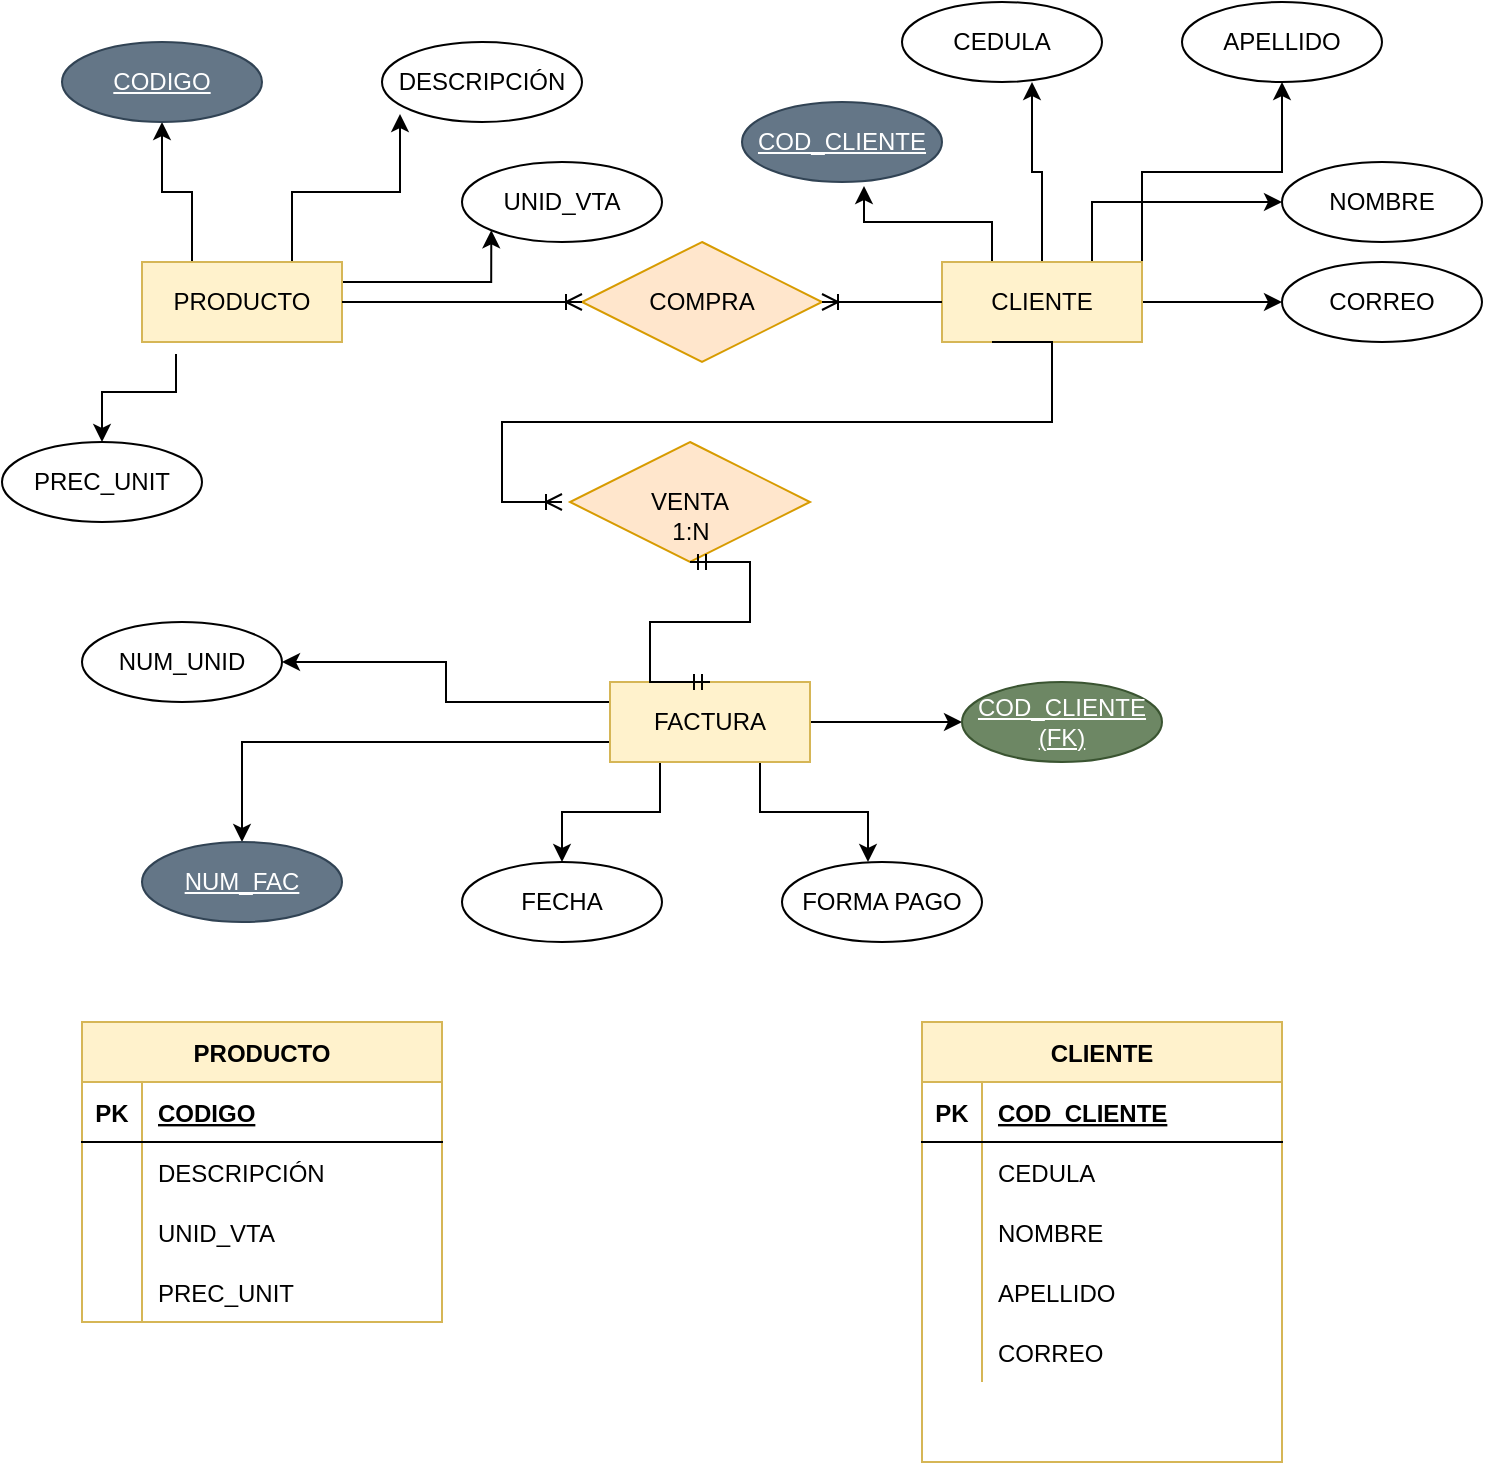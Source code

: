 <mxfile version="20.5.3" type="github">
  <diagram id="K1k2EfvTjPE4o_Jd_I9E" name="Página-1">
    <mxGraphModel dx="1422" dy="794" grid="1" gridSize="10" guides="1" tooltips="1" connect="1" arrows="1" fold="1" page="1" pageScale="1" pageWidth="827" pageHeight="1169" math="0" shadow="0">
      <root>
        <mxCell id="0" />
        <mxCell id="1" parent="0" />
        <mxCell id="4h_aY566SEWb9SjuzwMa-6" style="edgeStyle=orthogonalEdgeStyle;rounded=0;orthogonalLoop=1;jettySize=auto;html=1;exitX=0.25;exitY=0;exitDx=0;exitDy=0;entryX=0.5;entryY=1;entryDx=0;entryDy=0;" edge="1" parent="1" source="4h_aY566SEWb9SjuzwMa-1" target="4h_aY566SEWb9SjuzwMa-2">
          <mxGeometry relative="1" as="geometry" />
        </mxCell>
        <mxCell id="4h_aY566SEWb9SjuzwMa-7" style="edgeStyle=orthogonalEdgeStyle;rounded=0;orthogonalLoop=1;jettySize=auto;html=1;exitX=0.75;exitY=0;exitDx=0;exitDy=0;entryX=0.09;entryY=0.9;entryDx=0;entryDy=0;entryPerimeter=0;" edge="1" parent="1" source="4h_aY566SEWb9SjuzwMa-1" target="4h_aY566SEWb9SjuzwMa-5">
          <mxGeometry relative="1" as="geometry" />
        </mxCell>
        <mxCell id="4h_aY566SEWb9SjuzwMa-8" style="edgeStyle=orthogonalEdgeStyle;rounded=0;orthogonalLoop=1;jettySize=auto;html=1;exitX=1;exitY=0.25;exitDx=0;exitDy=0;entryX=0;entryY=1;entryDx=0;entryDy=0;" edge="1" parent="1" source="4h_aY566SEWb9SjuzwMa-1" target="4h_aY566SEWb9SjuzwMa-4">
          <mxGeometry relative="1" as="geometry" />
        </mxCell>
        <mxCell id="4h_aY566SEWb9SjuzwMa-9" style="edgeStyle=orthogonalEdgeStyle;rounded=0;orthogonalLoop=1;jettySize=auto;html=1;exitX=0.17;exitY=1.15;exitDx=0;exitDy=0;entryX=0.5;entryY=0;entryDx=0;entryDy=0;exitPerimeter=0;" edge="1" parent="1" source="4h_aY566SEWb9SjuzwMa-1" target="4h_aY566SEWb9SjuzwMa-3">
          <mxGeometry relative="1" as="geometry" />
        </mxCell>
        <mxCell id="4h_aY566SEWb9SjuzwMa-1" value="PRODUCTO" style="whiteSpace=wrap;html=1;align=center;fillColor=#fff2cc;strokeColor=#d6b656;" vertex="1" parent="1">
          <mxGeometry x="80" y="160" width="100" height="40" as="geometry" />
        </mxCell>
        <mxCell id="4h_aY566SEWb9SjuzwMa-2" value="CODIGO" style="ellipse;whiteSpace=wrap;html=1;align=center;fontStyle=4;fillColor=#647687;fontColor=#ffffff;strokeColor=#314354;" vertex="1" parent="1">
          <mxGeometry x="40" y="50" width="100" height="40" as="geometry" />
        </mxCell>
        <mxCell id="4h_aY566SEWb9SjuzwMa-3" value="PREC_UNIT" style="ellipse;whiteSpace=wrap;html=1;align=center;" vertex="1" parent="1">
          <mxGeometry x="10" y="250" width="100" height="40" as="geometry" />
        </mxCell>
        <mxCell id="4h_aY566SEWb9SjuzwMa-4" value="UNID_VTA" style="ellipse;whiteSpace=wrap;html=1;align=center;" vertex="1" parent="1">
          <mxGeometry x="240" y="110" width="100" height="40" as="geometry" />
        </mxCell>
        <mxCell id="4h_aY566SEWb9SjuzwMa-5" value="DESCRIPCIÓN" style="ellipse;whiteSpace=wrap;html=1;align=center;" vertex="1" parent="1">
          <mxGeometry x="200" y="50" width="100" height="40" as="geometry" />
        </mxCell>
        <mxCell id="4h_aY566SEWb9SjuzwMa-17" style="edgeStyle=orthogonalEdgeStyle;rounded=0;orthogonalLoop=1;jettySize=auto;html=1;exitX=0.25;exitY=0;exitDx=0;exitDy=0;entryX=0.61;entryY=1.05;entryDx=0;entryDy=0;entryPerimeter=0;" edge="1" parent="1" source="4h_aY566SEWb9SjuzwMa-10" target="4h_aY566SEWb9SjuzwMa-15">
          <mxGeometry relative="1" as="geometry" />
        </mxCell>
        <mxCell id="4h_aY566SEWb9SjuzwMa-18" style="edgeStyle=orthogonalEdgeStyle;rounded=0;orthogonalLoop=1;jettySize=auto;html=1;exitX=0.5;exitY=0;exitDx=0;exitDy=0;entryX=0.65;entryY=1;entryDx=0;entryDy=0;entryPerimeter=0;" edge="1" parent="1" source="4h_aY566SEWb9SjuzwMa-10" target="4h_aY566SEWb9SjuzwMa-14">
          <mxGeometry relative="1" as="geometry" />
        </mxCell>
        <mxCell id="4h_aY566SEWb9SjuzwMa-19" style="edgeStyle=orthogonalEdgeStyle;rounded=0;orthogonalLoop=1;jettySize=auto;html=1;exitX=0.75;exitY=0;exitDx=0;exitDy=0;entryX=0;entryY=0.5;entryDx=0;entryDy=0;" edge="1" parent="1" source="4h_aY566SEWb9SjuzwMa-10" target="4h_aY566SEWb9SjuzwMa-12">
          <mxGeometry relative="1" as="geometry" />
        </mxCell>
        <mxCell id="4h_aY566SEWb9SjuzwMa-20" style="edgeStyle=orthogonalEdgeStyle;rounded=0;orthogonalLoop=1;jettySize=auto;html=1;exitX=1;exitY=0.5;exitDx=0;exitDy=0;entryX=0;entryY=0.5;entryDx=0;entryDy=0;" edge="1" parent="1" source="4h_aY566SEWb9SjuzwMa-10" target="4h_aY566SEWb9SjuzwMa-11">
          <mxGeometry relative="1" as="geometry" />
        </mxCell>
        <mxCell id="4h_aY566SEWb9SjuzwMa-70" style="edgeStyle=orthogonalEdgeStyle;rounded=0;orthogonalLoop=1;jettySize=auto;html=1;exitX=1;exitY=0;exitDx=0;exitDy=0;" edge="1" parent="1" source="4h_aY566SEWb9SjuzwMa-10" target="4h_aY566SEWb9SjuzwMa-13">
          <mxGeometry relative="1" as="geometry" />
        </mxCell>
        <mxCell id="4h_aY566SEWb9SjuzwMa-10" value="CLIENTE" style="whiteSpace=wrap;html=1;align=center;fillColor=#fff2cc;strokeColor=#d6b656;" vertex="1" parent="1">
          <mxGeometry x="480" y="160" width="100" height="40" as="geometry" />
        </mxCell>
        <mxCell id="4h_aY566SEWb9SjuzwMa-11" value="CORREO" style="ellipse;whiteSpace=wrap;html=1;align=center;" vertex="1" parent="1">
          <mxGeometry x="650" y="160" width="100" height="40" as="geometry" />
        </mxCell>
        <mxCell id="4h_aY566SEWb9SjuzwMa-12" value="NOMBRE" style="ellipse;whiteSpace=wrap;html=1;align=center;" vertex="1" parent="1">
          <mxGeometry x="650" y="110" width="100" height="40" as="geometry" />
        </mxCell>
        <mxCell id="4h_aY566SEWb9SjuzwMa-13" value="APELLIDO" style="ellipse;whiteSpace=wrap;html=1;align=center;" vertex="1" parent="1">
          <mxGeometry x="600" y="30" width="100" height="40" as="geometry" />
        </mxCell>
        <mxCell id="4h_aY566SEWb9SjuzwMa-14" value="CEDULA" style="ellipse;whiteSpace=wrap;html=1;align=center;" vertex="1" parent="1">
          <mxGeometry x="460" y="30" width="100" height="40" as="geometry" />
        </mxCell>
        <mxCell id="4h_aY566SEWb9SjuzwMa-15" value="COD_CLIENTE" style="ellipse;whiteSpace=wrap;html=1;align=center;fontStyle=4;fillColor=#647687;fontColor=#ffffff;strokeColor=#314354;" vertex="1" parent="1">
          <mxGeometry x="380" y="80" width="100" height="40" as="geometry" />
        </mxCell>
        <mxCell id="4h_aY566SEWb9SjuzwMa-26" style="edgeStyle=orthogonalEdgeStyle;rounded=0;orthogonalLoop=1;jettySize=auto;html=1;exitX=0;exitY=0.75;exitDx=0;exitDy=0;entryX=0.5;entryY=0;entryDx=0;entryDy=0;" edge="1" parent="1" source="4h_aY566SEWb9SjuzwMa-22" target="4h_aY566SEWb9SjuzwMa-23">
          <mxGeometry relative="1" as="geometry" />
        </mxCell>
        <mxCell id="4h_aY566SEWb9SjuzwMa-27" style="edgeStyle=orthogonalEdgeStyle;rounded=0;orthogonalLoop=1;jettySize=auto;html=1;exitX=0.25;exitY=1;exitDx=0;exitDy=0;entryX=0.5;entryY=0;entryDx=0;entryDy=0;" edge="1" parent="1" source="4h_aY566SEWb9SjuzwMa-22" target="4h_aY566SEWb9SjuzwMa-24">
          <mxGeometry relative="1" as="geometry" />
        </mxCell>
        <mxCell id="4h_aY566SEWb9SjuzwMa-28" style="edgeStyle=orthogonalEdgeStyle;rounded=0;orthogonalLoop=1;jettySize=auto;html=1;exitX=0.75;exitY=1;exitDx=0;exitDy=0;entryX=0.43;entryY=0;entryDx=0;entryDy=0;entryPerimeter=0;" edge="1" parent="1" source="4h_aY566SEWb9SjuzwMa-22" target="4h_aY566SEWb9SjuzwMa-25">
          <mxGeometry relative="1" as="geometry" />
        </mxCell>
        <mxCell id="4h_aY566SEWb9SjuzwMa-37" style="edgeStyle=orthogonalEdgeStyle;rounded=0;orthogonalLoop=1;jettySize=auto;html=1;exitX=1;exitY=0.5;exitDx=0;exitDy=0;entryX=0;entryY=0.5;entryDx=0;entryDy=0;" edge="1" parent="1" source="4h_aY566SEWb9SjuzwMa-22" target="4h_aY566SEWb9SjuzwMa-36">
          <mxGeometry relative="1" as="geometry" />
        </mxCell>
        <mxCell id="4h_aY566SEWb9SjuzwMa-39" style="edgeStyle=orthogonalEdgeStyle;rounded=0;orthogonalLoop=1;jettySize=auto;html=1;exitX=0;exitY=0.25;exitDx=0;exitDy=0;entryX=1;entryY=0.5;entryDx=0;entryDy=0;" edge="1" parent="1" source="4h_aY566SEWb9SjuzwMa-22" target="4h_aY566SEWb9SjuzwMa-38">
          <mxGeometry relative="1" as="geometry" />
        </mxCell>
        <mxCell id="4h_aY566SEWb9SjuzwMa-22" value="FACTURA" style="whiteSpace=wrap;html=1;align=center;fillColor=#fff2cc;strokeColor=#d6b656;" vertex="1" parent="1">
          <mxGeometry x="314" y="370" width="100" height="40" as="geometry" />
        </mxCell>
        <mxCell id="4h_aY566SEWb9SjuzwMa-23" value="NUM_FAC" style="ellipse;whiteSpace=wrap;html=1;align=center;fontStyle=4;fillColor=#647687;fontColor=#ffffff;strokeColor=#314354;" vertex="1" parent="1">
          <mxGeometry x="80" y="450" width="100" height="40" as="geometry" />
        </mxCell>
        <mxCell id="4h_aY566SEWb9SjuzwMa-24" value="FECHA" style="ellipse;whiteSpace=wrap;html=1;align=center;" vertex="1" parent="1">
          <mxGeometry x="240" y="460" width="100" height="40" as="geometry" />
        </mxCell>
        <mxCell id="4h_aY566SEWb9SjuzwMa-25" value="FORMA PAGO" style="ellipse;whiteSpace=wrap;html=1;align=center;" vertex="1" parent="1">
          <mxGeometry x="400" y="460" width="100" height="40" as="geometry" />
        </mxCell>
        <mxCell id="4h_aY566SEWb9SjuzwMa-29" value="COMPRA" style="shape=rhombus;perimeter=rhombusPerimeter;whiteSpace=wrap;html=1;align=center;fillColor=#ffe6cc;strokeColor=#d79b00;" vertex="1" parent="1">
          <mxGeometry x="300" y="150" width="120" height="60" as="geometry" />
        </mxCell>
        <mxCell id="4h_aY566SEWb9SjuzwMa-30" value="" style="edgeStyle=entityRelationEdgeStyle;fontSize=12;html=1;endArrow=ERoneToMany;rounded=0;exitX=0;exitY=0.5;exitDx=0;exitDy=0;entryX=1;entryY=0.5;entryDx=0;entryDy=0;" edge="1" parent="1" source="4h_aY566SEWb9SjuzwMa-10" target="4h_aY566SEWb9SjuzwMa-29">
          <mxGeometry width="100" height="100" relative="1" as="geometry">
            <mxPoint x="360" y="460" as="sourcePoint" />
            <mxPoint x="460" y="360" as="targetPoint" />
          </mxGeometry>
        </mxCell>
        <mxCell id="4h_aY566SEWb9SjuzwMa-31" value="" style="edgeStyle=entityRelationEdgeStyle;fontSize=12;html=1;endArrow=ERoneToMany;rounded=0;exitX=1;exitY=0.5;exitDx=0;exitDy=0;entryX=0;entryY=0.5;entryDx=0;entryDy=0;" edge="1" parent="1" source="4h_aY566SEWb9SjuzwMa-1" target="4h_aY566SEWb9SjuzwMa-29">
          <mxGeometry width="100" height="100" relative="1" as="geometry">
            <mxPoint x="360" y="460" as="sourcePoint" />
            <mxPoint x="460" y="360" as="targetPoint" />
          </mxGeometry>
        </mxCell>
        <mxCell id="4h_aY566SEWb9SjuzwMa-32" value="VENTA" style="shape=rhombus;perimeter=rhombusPerimeter;whiteSpace=wrap;html=1;align=center;fillColor=#ffe6cc;strokeColor=#d79b00;" vertex="1" parent="1">
          <mxGeometry x="294" y="250" width="120" height="60" as="geometry" />
        </mxCell>
        <mxCell id="4h_aY566SEWb9SjuzwMa-33" value="" style="edgeStyle=entityRelationEdgeStyle;fontSize=12;html=1;endArrow=ERoneToMany;rounded=0;exitX=0.25;exitY=1;exitDx=0;exitDy=0;" edge="1" parent="1" source="4h_aY566SEWb9SjuzwMa-10">
          <mxGeometry width="100" height="100" relative="1" as="geometry">
            <mxPoint x="360" y="460" as="sourcePoint" />
            <mxPoint x="290" y="280" as="targetPoint" />
          </mxGeometry>
        </mxCell>
        <mxCell id="4h_aY566SEWb9SjuzwMa-34" value="" style="edgeStyle=entityRelationEdgeStyle;fontSize=12;html=1;endArrow=ERmandOne;startArrow=ERmandOne;rounded=0;exitX=0.5;exitY=0;exitDx=0;exitDy=0;entryX=0.5;entryY=1;entryDx=0;entryDy=0;" edge="1" parent="1" source="4h_aY566SEWb9SjuzwMa-22" target="4h_aY566SEWb9SjuzwMa-32">
          <mxGeometry width="100" height="100" relative="1" as="geometry">
            <mxPoint x="360" y="460" as="sourcePoint" />
            <mxPoint x="460" y="360" as="targetPoint" />
          </mxGeometry>
        </mxCell>
        <mxCell id="4h_aY566SEWb9SjuzwMa-35" value="1:N" style="text;html=1;resizable=0;autosize=1;align=center;verticalAlign=middle;points=[];fillColor=none;strokeColor=none;rounded=0;" vertex="1" parent="1">
          <mxGeometry x="334" y="280" width="40" height="30" as="geometry" />
        </mxCell>
        <mxCell id="4h_aY566SEWb9SjuzwMa-36" value="COD_CLIENTE&lt;br&gt;(FK)" style="ellipse;whiteSpace=wrap;html=1;align=center;fontStyle=4;fillColor=#6d8764;fontColor=#ffffff;strokeColor=#3A5431;" vertex="1" parent="1">
          <mxGeometry x="490" y="370" width="100" height="40" as="geometry" />
        </mxCell>
        <mxCell id="4h_aY566SEWb9SjuzwMa-38" value="NUM_UNID" style="ellipse;whiteSpace=wrap;html=1;align=center;" vertex="1" parent="1">
          <mxGeometry x="50" y="340" width="100" height="40" as="geometry" />
        </mxCell>
        <mxCell id="4h_aY566SEWb9SjuzwMa-40" value="PRODUCTO" style="shape=table;startSize=30;container=1;collapsible=1;childLayout=tableLayout;fixedRows=1;rowLines=0;fontStyle=1;align=center;resizeLast=1;fillColor=#fff2cc;strokeColor=#d6b656;" vertex="1" parent="1">
          <mxGeometry x="50" y="540" width="180" height="150" as="geometry" />
        </mxCell>
        <mxCell id="4h_aY566SEWb9SjuzwMa-41" value="" style="shape=tableRow;horizontal=0;startSize=0;swimlaneHead=0;swimlaneBody=0;fillColor=none;collapsible=0;dropTarget=0;points=[[0,0.5],[1,0.5]];portConstraint=eastwest;top=0;left=0;right=0;bottom=1;" vertex="1" parent="4h_aY566SEWb9SjuzwMa-40">
          <mxGeometry y="30" width="180" height="30" as="geometry" />
        </mxCell>
        <mxCell id="4h_aY566SEWb9SjuzwMa-42" value="PK" style="shape=partialRectangle;connectable=0;fillColor=none;top=0;left=0;bottom=0;right=0;fontStyle=1;overflow=hidden;" vertex="1" parent="4h_aY566SEWb9SjuzwMa-41">
          <mxGeometry width="30" height="30" as="geometry">
            <mxRectangle width="30" height="30" as="alternateBounds" />
          </mxGeometry>
        </mxCell>
        <mxCell id="4h_aY566SEWb9SjuzwMa-43" value="CODIGO" style="shape=partialRectangle;connectable=0;fillColor=none;top=0;left=0;bottom=0;right=0;align=left;spacingLeft=6;fontStyle=5;overflow=hidden;" vertex="1" parent="4h_aY566SEWb9SjuzwMa-41">
          <mxGeometry x="30" width="150" height="30" as="geometry">
            <mxRectangle width="150" height="30" as="alternateBounds" />
          </mxGeometry>
        </mxCell>
        <mxCell id="4h_aY566SEWb9SjuzwMa-44" value="" style="shape=tableRow;horizontal=0;startSize=0;swimlaneHead=0;swimlaneBody=0;fillColor=none;collapsible=0;dropTarget=0;points=[[0,0.5],[1,0.5]];portConstraint=eastwest;top=0;left=0;right=0;bottom=0;" vertex="1" parent="4h_aY566SEWb9SjuzwMa-40">
          <mxGeometry y="60" width="180" height="30" as="geometry" />
        </mxCell>
        <mxCell id="4h_aY566SEWb9SjuzwMa-45" value="" style="shape=partialRectangle;connectable=0;fillColor=none;top=0;left=0;bottom=0;right=0;editable=1;overflow=hidden;" vertex="1" parent="4h_aY566SEWb9SjuzwMa-44">
          <mxGeometry width="30" height="30" as="geometry">
            <mxRectangle width="30" height="30" as="alternateBounds" />
          </mxGeometry>
        </mxCell>
        <mxCell id="4h_aY566SEWb9SjuzwMa-46" value="DESCRIPCIÓN" style="shape=partialRectangle;connectable=0;fillColor=none;top=0;left=0;bottom=0;right=0;align=left;spacingLeft=6;overflow=hidden;" vertex="1" parent="4h_aY566SEWb9SjuzwMa-44">
          <mxGeometry x="30" width="150" height="30" as="geometry">
            <mxRectangle width="150" height="30" as="alternateBounds" />
          </mxGeometry>
        </mxCell>
        <mxCell id="4h_aY566SEWb9SjuzwMa-47" value="" style="shape=tableRow;horizontal=0;startSize=0;swimlaneHead=0;swimlaneBody=0;fillColor=none;collapsible=0;dropTarget=0;points=[[0,0.5],[1,0.5]];portConstraint=eastwest;top=0;left=0;right=0;bottom=0;" vertex="1" parent="4h_aY566SEWb9SjuzwMa-40">
          <mxGeometry y="90" width="180" height="30" as="geometry" />
        </mxCell>
        <mxCell id="4h_aY566SEWb9SjuzwMa-48" value="" style="shape=partialRectangle;connectable=0;fillColor=none;top=0;left=0;bottom=0;right=0;editable=1;overflow=hidden;" vertex="1" parent="4h_aY566SEWb9SjuzwMa-47">
          <mxGeometry width="30" height="30" as="geometry">
            <mxRectangle width="30" height="30" as="alternateBounds" />
          </mxGeometry>
        </mxCell>
        <mxCell id="4h_aY566SEWb9SjuzwMa-49" value="UNID_VTA" style="shape=partialRectangle;connectable=0;fillColor=none;top=0;left=0;bottom=0;right=0;align=left;spacingLeft=6;overflow=hidden;" vertex="1" parent="4h_aY566SEWb9SjuzwMa-47">
          <mxGeometry x="30" width="150" height="30" as="geometry">
            <mxRectangle width="150" height="30" as="alternateBounds" />
          </mxGeometry>
        </mxCell>
        <mxCell id="4h_aY566SEWb9SjuzwMa-50" value="" style="shape=tableRow;horizontal=0;startSize=0;swimlaneHead=0;swimlaneBody=0;fillColor=none;collapsible=0;dropTarget=0;points=[[0,0.5],[1,0.5]];portConstraint=eastwest;top=0;left=0;right=0;bottom=0;" vertex="1" parent="4h_aY566SEWb9SjuzwMa-40">
          <mxGeometry y="120" width="180" height="30" as="geometry" />
        </mxCell>
        <mxCell id="4h_aY566SEWb9SjuzwMa-51" value="" style="shape=partialRectangle;connectable=0;fillColor=none;top=0;left=0;bottom=0;right=0;editable=1;overflow=hidden;" vertex="1" parent="4h_aY566SEWb9SjuzwMa-50">
          <mxGeometry width="30" height="30" as="geometry">
            <mxRectangle width="30" height="30" as="alternateBounds" />
          </mxGeometry>
        </mxCell>
        <mxCell id="4h_aY566SEWb9SjuzwMa-52" value="PREC_UNIT" style="shape=partialRectangle;connectable=0;fillColor=none;top=0;left=0;bottom=0;right=0;align=left;spacingLeft=6;overflow=hidden;" vertex="1" parent="4h_aY566SEWb9SjuzwMa-50">
          <mxGeometry x="30" width="150" height="30" as="geometry">
            <mxRectangle width="150" height="30" as="alternateBounds" />
          </mxGeometry>
        </mxCell>
        <mxCell id="4h_aY566SEWb9SjuzwMa-53" value="CLIENTE" style="shape=table;startSize=30;container=1;collapsible=1;childLayout=tableLayout;fixedRows=1;rowLines=0;fontStyle=1;align=center;resizeLast=1;fillColor=#fff2cc;strokeColor=#d6b656;" vertex="1" parent="1">
          <mxGeometry x="470" y="540" width="180" height="220" as="geometry" />
        </mxCell>
        <mxCell id="4h_aY566SEWb9SjuzwMa-54" value="" style="shape=tableRow;horizontal=0;startSize=0;swimlaneHead=0;swimlaneBody=0;fillColor=none;collapsible=0;dropTarget=0;points=[[0,0.5],[1,0.5]];portConstraint=eastwest;top=0;left=0;right=0;bottom=1;" vertex="1" parent="4h_aY566SEWb9SjuzwMa-53">
          <mxGeometry y="30" width="180" height="30" as="geometry" />
        </mxCell>
        <mxCell id="4h_aY566SEWb9SjuzwMa-55" value="PK" style="shape=partialRectangle;connectable=0;fillColor=none;top=0;left=0;bottom=0;right=0;fontStyle=1;overflow=hidden;" vertex="1" parent="4h_aY566SEWb9SjuzwMa-54">
          <mxGeometry width="30" height="30" as="geometry">
            <mxRectangle width="30" height="30" as="alternateBounds" />
          </mxGeometry>
        </mxCell>
        <mxCell id="4h_aY566SEWb9SjuzwMa-56" value="COD_CLIENTE" style="shape=partialRectangle;connectable=0;fillColor=none;top=0;left=0;bottom=0;right=0;align=left;spacingLeft=6;fontStyle=5;overflow=hidden;" vertex="1" parent="4h_aY566SEWb9SjuzwMa-54">
          <mxGeometry x="30" width="150" height="30" as="geometry">
            <mxRectangle width="150" height="30" as="alternateBounds" />
          </mxGeometry>
        </mxCell>
        <mxCell id="4h_aY566SEWb9SjuzwMa-57" value="" style="shape=tableRow;horizontal=0;startSize=0;swimlaneHead=0;swimlaneBody=0;fillColor=none;collapsible=0;dropTarget=0;points=[[0,0.5],[1,0.5]];portConstraint=eastwest;top=0;left=0;right=0;bottom=0;" vertex="1" parent="4h_aY566SEWb9SjuzwMa-53">
          <mxGeometry y="60" width="180" height="30" as="geometry" />
        </mxCell>
        <mxCell id="4h_aY566SEWb9SjuzwMa-58" value="" style="shape=partialRectangle;connectable=0;fillColor=none;top=0;left=0;bottom=0;right=0;editable=1;overflow=hidden;" vertex="1" parent="4h_aY566SEWb9SjuzwMa-57">
          <mxGeometry width="30" height="30" as="geometry">
            <mxRectangle width="30" height="30" as="alternateBounds" />
          </mxGeometry>
        </mxCell>
        <mxCell id="4h_aY566SEWb9SjuzwMa-59" value="CEDULA" style="shape=partialRectangle;connectable=0;fillColor=none;top=0;left=0;bottom=0;right=0;align=left;spacingLeft=6;overflow=hidden;" vertex="1" parent="4h_aY566SEWb9SjuzwMa-57">
          <mxGeometry x="30" width="150" height="30" as="geometry">
            <mxRectangle width="150" height="30" as="alternateBounds" />
          </mxGeometry>
        </mxCell>
        <mxCell id="4h_aY566SEWb9SjuzwMa-60" value="" style="shape=tableRow;horizontal=0;startSize=0;swimlaneHead=0;swimlaneBody=0;fillColor=none;collapsible=0;dropTarget=0;points=[[0,0.5],[1,0.5]];portConstraint=eastwest;top=0;left=0;right=0;bottom=0;" vertex="1" parent="4h_aY566SEWb9SjuzwMa-53">
          <mxGeometry y="90" width="180" height="30" as="geometry" />
        </mxCell>
        <mxCell id="4h_aY566SEWb9SjuzwMa-61" value="" style="shape=partialRectangle;connectable=0;fillColor=none;top=0;left=0;bottom=0;right=0;editable=1;overflow=hidden;" vertex="1" parent="4h_aY566SEWb9SjuzwMa-60">
          <mxGeometry width="30" height="30" as="geometry">
            <mxRectangle width="30" height="30" as="alternateBounds" />
          </mxGeometry>
        </mxCell>
        <mxCell id="4h_aY566SEWb9SjuzwMa-62" value="NOMBRE" style="shape=partialRectangle;connectable=0;fillColor=none;top=0;left=0;bottom=0;right=0;align=left;spacingLeft=6;overflow=hidden;" vertex="1" parent="4h_aY566SEWb9SjuzwMa-60">
          <mxGeometry x="30" width="150" height="30" as="geometry">
            <mxRectangle width="150" height="30" as="alternateBounds" />
          </mxGeometry>
        </mxCell>
        <mxCell id="4h_aY566SEWb9SjuzwMa-63" value="" style="shape=tableRow;horizontal=0;startSize=0;swimlaneHead=0;swimlaneBody=0;fillColor=none;collapsible=0;dropTarget=0;points=[[0,0.5],[1,0.5]];portConstraint=eastwest;top=0;left=0;right=0;bottom=0;" vertex="1" parent="4h_aY566SEWb9SjuzwMa-53">
          <mxGeometry y="120" width="180" height="30" as="geometry" />
        </mxCell>
        <mxCell id="4h_aY566SEWb9SjuzwMa-64" value="" style="shape=partialRectangle;connectable=0;fillColor=none;top=0;left=0;bottom=0;right=0;editable=1;overflow=hidden;" vertex="1" parent="4h_aY566SEWb9SjuzwMa-63">
          <mxGeometry width="30" height="30" as="geometry">
            <mxRectangle width="30" height="30" as="alternateBounds" />
          </mxGeometry>
        </mxCell>
        <mxCell id="4h_aY566SEWb9SjuzwMa-65" value="APELLIDO" style="shape=partialRectangle;connectable=0;fillColor=none;top=0;left=0;bottom=0;right=0;align=left;spacingLeft=6;overflow=hidden;" vertex="1" parent="4h_aY566SEWb9SjuzwMa-63">
          <mxGeometry x="30" width="150" height="30" as="geometry">
            <mxRectangle width="150" height="30" as="alternateBounds" />
          </mxGeometry>
        </mxCell>
        <mxCell id="4h_aY566SEWb9SjuzwMa-67" value="" style="shape=tableRow;horizontal=0;startSize=0;swimlaneHead=0;swimlaneBody=0;fillColor=none;collapsible=0;dropTarget=0;points=[[0,0.5],[1,0.5]];portConstraint=eastwest;top=0;left=0;right=0;bottom=0;" vertex="1" parent="4h_aY566SEWb9SjuzwMa-53">
          <mxGeometry y="150" width="180" height="30" as="geometry" />
        </mxCell>
        <mxCell id="4h_aY566SEWb9SjuzwMa-68" value="" style="shape=partialRectangle;connectable=0;fillColor=none;top=0;left=0;bottom=0;right=0;editable=1;overflow=hidden;" vertex="1" parent="4h_aY566SEWb9SjuzwMa-67">
          <mxGeometry width="30" height="30" as="geometry">
            <mxRectangle width="30" height="30" as="alternateBounds" />
          </mxGeometry>
        </mxCell>
        <mxCell id="4h_aY566SEWb9SjuzwMa-69" value="CORREO" style="shape=partialRectangle;connectable=0;fillColor=none;top=0;left=0;bottom=0;right=0;align=left;spacingLeft=6;overflow=hidden;" vertex="1" parent="4h_aY566SEWb9SjuzwMa-67">
          <mxGeometry x="30" width="150" height="30" as="geometry">
            <mxRectangle width="150" height="30" as="alternateBounds" />
          </mxGeometry>
        </mxCell>
      </root>
    </mxGraphModel>
  </diagram>
</mxfile>
